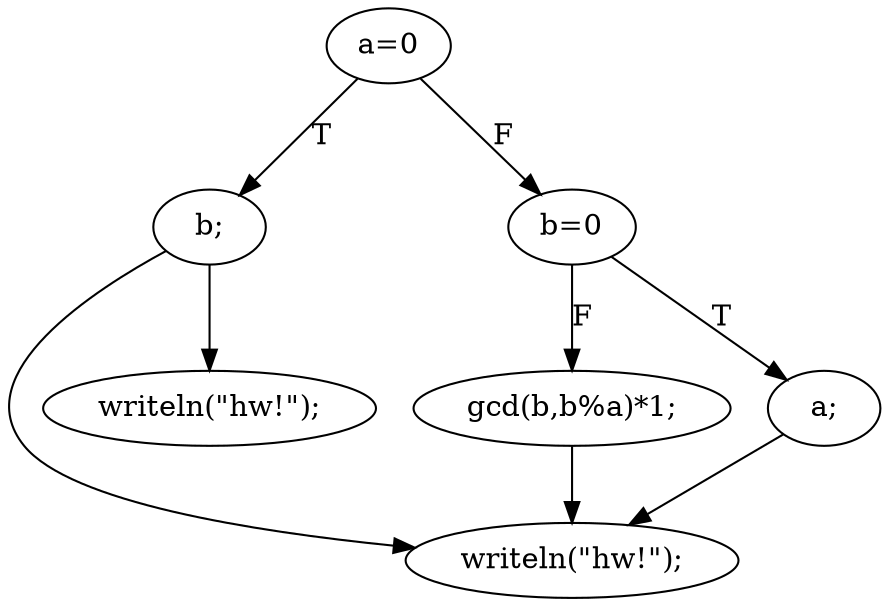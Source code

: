 digraph {
  0 [label="gcd(b,b%a)*1;"];
  1 [label="writeln(\"hw!\");"];
  2 [label="b;"];
  3 [label="writeln(\"hw!\");"];
  4 [label="a;"];
  5 [label="a=0"];
  6 [label="b=0"];
  0 -> 1 [label=""];
  4 -> 1 [label=""];
  5 -> 2 [label="T"];
  6 -> 4 [label="T"];
  2 -> 1 [label=""];
  5 -> 6 [label="F"];
  2 -> 3 [label=""];
  6 -> 0 [label="F"];
}
